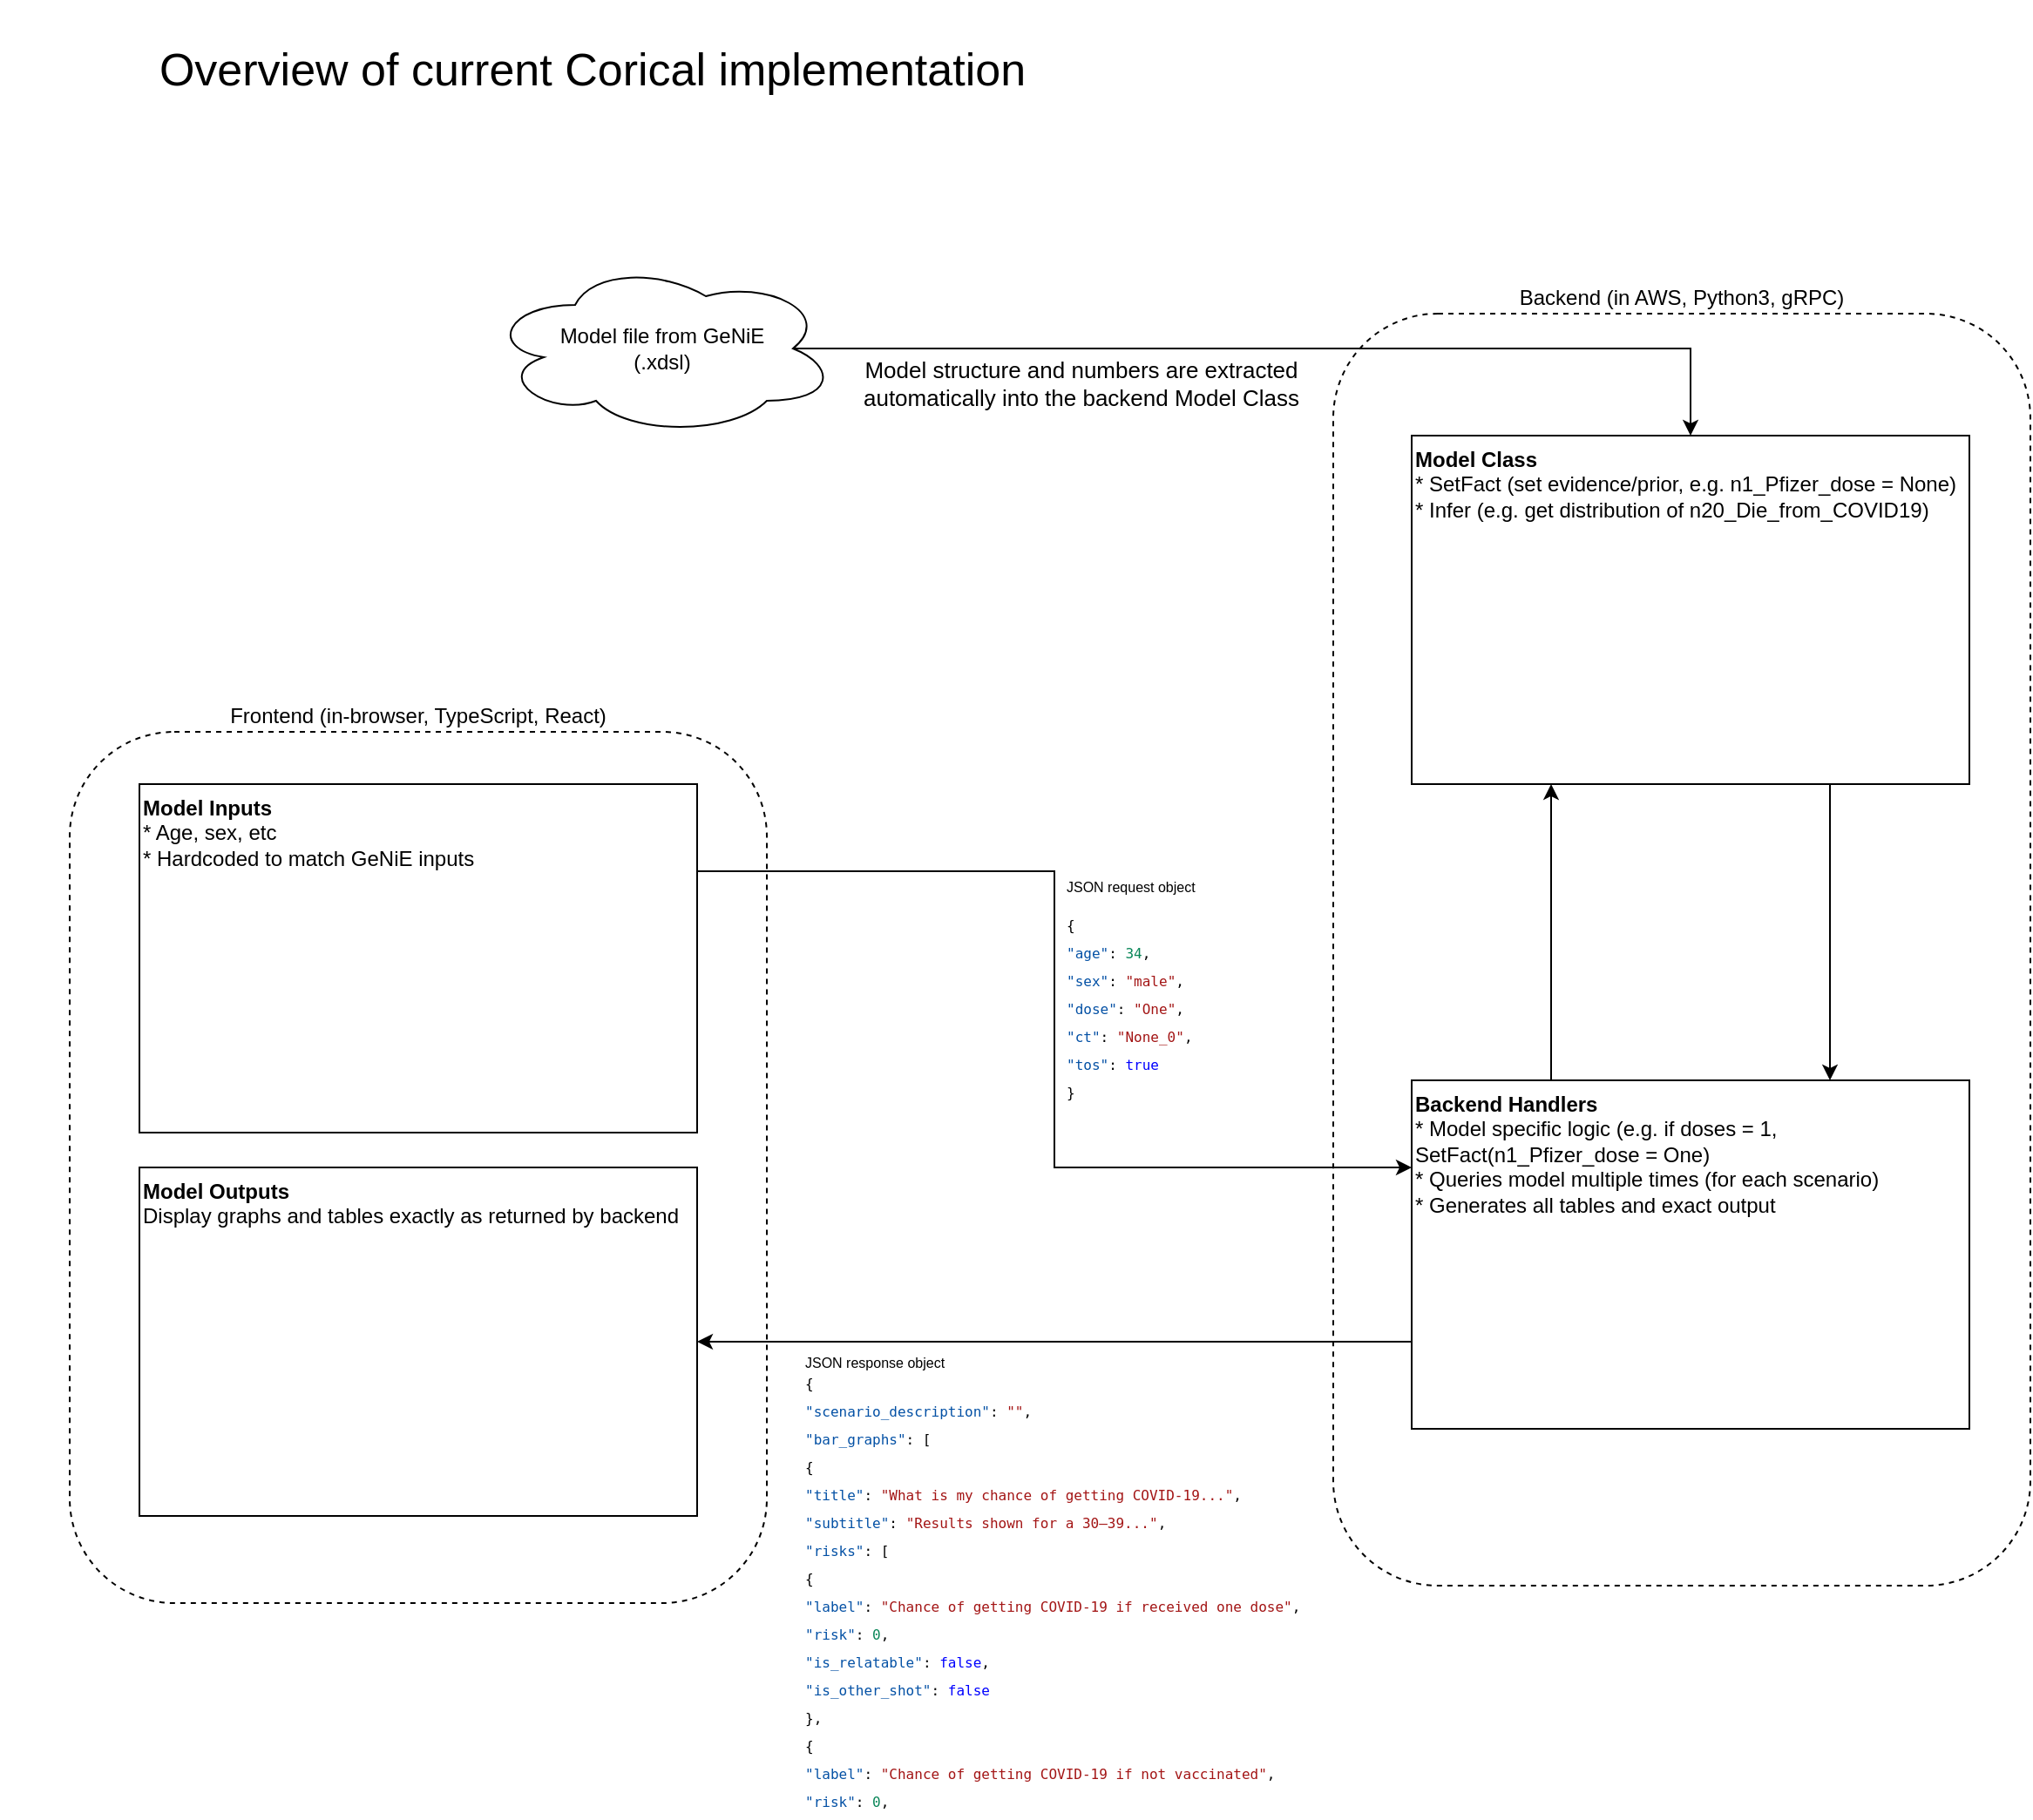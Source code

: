<mxfile version="15.8.8" type="device"><diagram id="34tYfaEGLpc6Hb4Zua4G" name="Page-1"><mxGraphModel dx="2062" dy="1153" grid="1" gridSize="10" guides="1" tooltips="1" connect="1" arrows="1" fold="1" page="1" pageScale="1" pageWidth="850" pageHeight="1100" math="0" shadow="0"><root><mxCell id="0"/><mxCell id="1" parent="0"/><mxCell id="PS0-1BK45JGFsU4FALuf-24" value="Frontend (in-browser, TypeScript, React)" style="rounded=1;whiteSpace=wrap;html=1;labelPosition=center;verticalLabelPosition=top;align=center;verticalAlign=bottom;dashed=1;" vertex="1" parent="1"><mxGeometry x="150" y="540" width="400" height="500" as="geometry"/></mxCell><mxCell id="PS0-1BK45JGFsU4FALuf-21" value="Backend (in AWS, Python3, gRPC)" style="rounded=1;whiteSpace=wrap;html=1;labelPosition=center;verticalLabelPosition=top;align=center;verticalAlign=bottom;dashed=1;" vertex="1" parent="1"><mxGeometry x="875" y="300" width="400" height="730" as="geometry"/></mxCell><mxCell id="PS0-1BK45JGFsU4FALuf-18" style="edgeStyle=orthogonalEdgeStyle;rounded=0;orthogonalLoop=1;jettySize=auto;html=1;exitX=1;exitY=0.25;exitDx=0;exitDy=0;entryX=0;entryY=0.25;entryDx=0;entryDy=0;" edge="1" parent="1" source="PS0-1BK45JGFsU4FALuf-8" target="PS0-1BK45JGFsU4FALuf-9"><mxGeometry relative="1" as="geometry"/></mxCell><mxCell id="PS0-1BK45JGFsU4FALuf-25" value="JSON request object&lt;br style=&quot;font-size: 8px;&quot;&gt;&lt;br style=&quot;font-size: 8px;&quot;&gt;&lt;div style=&quot;color: rgb(0, 0, 0); font-family: &amp;quot;hack&amp;quot;, &amp;quot;droid sans mono&amp;quot;, &amp;quot;monospace&amp;quot;, monospace, &amp;quot;droid sans fallback&amp;quot;, &amp;quot;droid sans mono&amp;quot;, &amp;quot;monospace&amp;quot;, monospace, &amp;quot;droid sans fallback&amp;quot;; font-weight: normal; font-size: 8px; line-height: 16px;&quot;&gt;&lt;div style=&quot;font-size: 8px;&quot;&gt;&lt;span style=&quot;color: rgb(0, 0, 0); font-size: 8px;&quot;&gt;{&lt;/span&gt;&lt;/div&gt;&lt;div style=&quot;font-size: 8px;&quot;&gt;&lt;span style=&quot;color: rgb(0, 0, 0); font-size: 8px;&quot;&gt;  &lt;/span&gt;&lt;span style=&quot;color: rgb(4, 81, 165); font-size: 8px;&quot;&gt;&quot;age&quot;&lt;/span&gt;&lt;span style=&quot;color: rgb(0, 0, 0); font-size: 8px;&quot;&gt;: &lt;/span&gt;&lt;span style=&quot;color: rgb(9, 134, 88); font-size: 8px;&quot;&gt;34&lt;/span&gt;&lt;span style=&quot;color: rgb(0, 0, 0); font-size: 8px;&quot;&gt;,&lt;/span&gt;&lt;/div&gt;&lt;div style=&quot;font-size: 8px;&quot;&gt;&lt;span style=&quot;color: rgb(0, 0, 0); font-size: 8px;&quot;&gt;  &lt;/span&gt;&lt;span style=&quot;color: rgb(4, 81, 165); font-size: 8px;&quot;&gt;&quot;sex&quot;&lt;/span&gt;&lt;span style=&quot;color: rgb(0, 0, 0); font-size: 8px;&quot;&gt;: &lt;/span&gt;&lt;span style=&quot;color: rgb(163, 21, 21); font-size: 8px;&quot;&gt;&quot;male&quot;&lt;/span&gt;&lt;span style=&quot;color: rgb(0, 0, 0); font-size: 8px;&quot;&gt;,&lt;/span&gt;&lt;/div&gt;&lt;div style=&quot;font-size: 8px;&quot;&gt;&lt;span style=&quot;color: rgb(0, 0, 0); font-size: 8px;&quot;&gt;  &lt;/span&gt;&lt;span style=&quot;color: rgb(4, 81, 165); font-size: 8px;&quot;&gt;&quot;dose&quot;&lt;/span&gt;&lt;span style=&quot;color: rgb(0, 0, 0); font-size: 8px;&quot;&gt;: &lt;/span&gt;&lt;span style=&quot;color: rgb(163, 21, 21); font-size: 8px;&quot;&gt;&quot;One&quot;&lt;/span&gt;&lt;span style=&quot;color: rgb(0, 0, 0); font-size: 8px;&quot;&gt;,&lt;/span&gt;&lt;/div&gt;&lt;div style=&quot;font-size: 8px;&quot;&gt;&lt;span style=&quot;color: rgb(0, 0, 0); font-size: 8px;&quot;&gt;  &lt;/span&gt;&lt;span style=&quot;color: rgb(4, 81, 165); font-size: 8px;&quot;&gt;&quot;ct&quot;&lt;/span&gt;&lt;span style=&quot;color: rgb(0, 0, 0); font-size: 8px;&quot;&gt;: &lt;/span&gt;&lt;span style=&quot;color: rgb(163, 21, 21); font-size: 8px;&quot;&gt;&quot;None_0&quot;&lt;/span&gt;&lt;span style=&quot;color: rgb(0, 0, 0); font-size: 8px;&quot;&gt;,&lt;/span&gt;&lt;/div&gt;&lt;div style=&quot;font-size: 8px;&quot;&gt;&lt;span style=&quot;color: rgb(0, 0, 0); font-size: 8px;&quot;&gt;  &lt;/span&gt;&lt;span style=&quot;color: rgb(4, 81, 165); font-size: 8px;&quot;&gt;&quot;tos&quot;&lt;/span&gt;&lt;span style=&quot;color: rgb(0, 0, 0); font-size: 8px;&quot;&gt;: &lt;/span&gt;&lt;span style=&quot;color: rgb(0, 0, 255); font-size: 8px;&quot;&gt;true&lt;/span&gt;&lt;/div&gt;&lt;div style=&quot;font-size: 8px;&quot;&gt;&lt;span style=&quot;color: rgb(0, 0, 0); font-size: 8px;&quot;&gt;}&lt;/span&gt;&lt;/div&gt;&lt;/div&gt;" style="edgeLabel;html=1;align=left;verticalAlign=middle;resizable=0;points=[];labelBackgroundColor=none;fontSize=8;" vertex="1" connectable="0" parent="PS0-1BK45JGFsU4FALuf-18"><mxGeometry x="-0.514" y="2" relative="1" as="geometry"><mxPoint x="69" y="72" as="offset"/></mxGeometry></mxCell><mxCell id="PS0-1BK45JGFsU4FALuf-8" value="&lt;div&gt;&lt;b&gt;Model Inputs&lt;/b&gt;&lt;/div&gt;&lt;div&gt;* Age, sex, etc&lt;/div&gt;&lt;div&gt;* Hardcoded to match GeNiE inputs&lt;br&gt;&lt;/div&gt;" style="rounded=0;whiteSpace=wrap;html=1;align=left;verticalAlign=top;sketch=0;" vertex="1" parent="1"><mxGeometry x="190" y="570" width="320" height="200" as="geometry"/></mxCell><mxCell id="PS0-1BK45JGFsU4FALuf-13" style="edgeStyle=orthogonalEdgeStyle;rounded=0;orthogonalLoop=1;jettySize=auto;html=1;exitX=0.25;exitY=0;exitDx=0;exitDy=0;entryX=0.25;entryY=1;entryDx=0;entryDy=0;" edge="1" parent="1" source="PS0-1BK45JGFsU4FALuf-9" target="PS0-1BK45JGFsU4FALuf-10"><mxGeometry relative="1" as="geometry"/></mxCell><mxCell id="PS0-1BK45JGFsU4FALuf-20" style="edgeStyle=orthogonalEdgeStyle;rounded=0;orthogonalLoop=1;jettySize=auto;html=1;exitX=0;exitY=0.75;exitDx=0;exitDy=0;entryX=1;entryY=0.5;entryDx=0;entryDy=0;" edge="1" parent="1" source="PS0-1BK45JGFsU4FALuf-9" target="PS0-1BK45JGFsU4FALuf-19"><mxGeometry relative="1" as="geometry"/></mxCell><mxCell id="PS0-1BK45JGFsU4FALuf-26" value="&lt;div style=&quot;font-size: 8px;&quot; align=&quot;left&quot;&gt;JSON response object&lt;/div&gt;&lt;div style=&quot;font-size: 8px;&quot; align=&quot;left&quot;&gt;&lt;div style=&quot;color: rgb(0, 0, 0); font-family: &amp;quot;hack&amp;quot;, &amp;quot;droid sans mono&amp;quot;, &amp;quot;monospace&amp;quot;, monospace, &amp;quot;droid sans fallback&amp;quot;, &amp;quot;droid sans mono&amp;quot;, &amp;quot;monospace&amp;quot;, monospace, &amp;quot;droid sans fallback&amp;quot;; font-weight: normal; font-size: 8px; line-height: 16px;&quot;&gt;&lt;div style=&quot;font-size: 8px;&quot;&gt;&lt;span style=&quot;color: rgb(0, 0, 0); font-size: 8px;&quot;&gt;{&lt;/span&gt;&lt;/div&gt;&lt;div style=&quot;font-size: 8px;&quot;&gt;&lt;span style=&quot;color: rgb(0, 0, 0); font-size: 8px;&quot;&gt;  &lt;/span&gt;&lt;span style=&quot;color: rgb(4, 81, 165); font-size: 8px;&quot;&gt;&quot;scenario_description&quot;&lt;/span&gt;&lt;span style=&quot;color: rgb(0, 0, 0); font-size: 8px;&quot;&gt;: &lt;/span&gt;&lt;span style=&quot;color: rgb(163, 21, 21); font-size: 8px;&quot;&gt;&quot;&quot;&lt;/span&gt;&lt;span style=&quot;color: rgb(0, 0, 0); font-size: 8px;&quot;&gt;,&lt;/span&gt;&lt;/div&gt;&lt;div style=&quot;font-size: 8px;&quot;&gt;&lt;span style=&quot;color: rgb(0, 0, 0); font-size: 8px;&quot;&gt;  &lt;/span&gt;&lt;span style=&quot;color: rgb(4, 81, 165); font-size: 8px;&quot;&gt;&quot;bar_graphs&quot;&lt;/span&gt;&lt;span style=&quot;color: rgb(0, 0, 0); font-size: 8px;&quot;&gt;: [&lt;/span&gt;&lt;/div&gt;&lt;div style=&quot;font-size: 8px;&quot;&gt;&lt;span style=&quot;color: rgb(0, 0, 0); font-size: 8px;&quot;&gt;   {&lt;/span&gt;&lt;/div&gt;&lt;div style=&quot;font-size: 8px;&quot;&gt;&lt;span style=&quot;color: rgb(0, 0, 0); font-size: 8px;&quot;&gt;    &lt;/span&gt;&lt;span style=&quot;color: rgb(4, 81, 165); font-size: 8px;&quot;&gt;&quot;title&quot;&lt;/span&gt;&lt;span style=&quot;color: rgb(0, 0, 0); font-size: 8px;&quot;&gt;: &lt;/span&gt;&lt;span style=&quot;color: rgb(163, 21, 21); font-size: 8px;&quot;&gt;&quot;What is my chance of getting COVID-19...&quot;&lt;/span&gt;&lt;span style=&quot;color: rgb(0, 0, 0); font-size: 8px;&quot;&gt;,&lt;/span&gt;&lt;/div&gt;&lt;div style=&quot;font-size: 8px;&quot;&gt;&lt;span style=&quot;color: rgb(0, 0, 0); font-size: 8px;&quot;&gt;    &lt;/span&gt;&lt;span style=&quot;color: rgb(4, 81, 165); font-size: 8px;&quot;&gt;&quot;subtitle&quot;&lt;/span&gt;&lt;span style=&quot;color: rgb(0, 0, 0); font-size: 8px;&quot;&gt;: &lt;/span&gt;&lt;span style=&quot;color: rgb(163, 21, 21); font-size: 8px;&quot;&gt;&quot;Results shown for a 30–39...&quot;&lt;/span&gt;&lt;span style=&quot;color: rgb(0, 0, 0); font-size: 8px;&quot;&gt;,&lt;/span&gt;&lt;/div&gt;&lt;div style=&quot;font-size: 8px;&quot;&gt;&lt;span style=&quot;color: rgb(0, 0, 0); font-size: 8px;&quot;&gt;    &lt;/span&gt;&lt;span style=&quot;color: rgb(4, 81, 165); font-size: 8px;&quot;&gt;&quot;risks&quot;&lt;/span&gt;&lt;span style=&quot;color: rgb(0, 0, 0); font-size: 8px;&quot;&gt;: [&lt;/span&gt;&lt;/div&gt;&lt;div style=&quot;font-size: 8px;&quot;&gt;&lt;span style=&quot;color: rgb(0, 0, 0); font-size: 8px;&quot;&gt;     {&lt;/span&gt;&lt;/div&gt;&lt;div style=&quot;font-size: 8px;&quot;&gt;&lt;span style=&quot;color: rgb(0, 0, 0); font-size: 8px;&quot;&gt;      &lt;/span&gt;&lt;span style=&quot;color: rgb(4, 81, 165); font-size: 8px;&quot;&gt;&quot;label&quot;&lt;/span&gt;&lt;span style=&quot;color: rgb(0, 0, 0); font-size: 8px;&quot;&gt;: &lt;/span&gt;&lt;span style=&quot;color: rgb(163, 21, 21); font-size: 8px;&quot;&gt;&quot;Chance of getting COVID-19 if received one dose&quot;&lt;/span&gt;&lt;span style=&quot;color: rgb(0, 0, 0); font-size: 8px;&quot;&gt;,&lt;/span&gt;&lt;/div&gt;&lt;div style=&quot;font-size: 8px;&quot;&gt;&lt;span style=&quot;color: rgb(0, 0, 0); font-size: 8px;&quot;&gt;      &lt;/span&gt;&lt;span style=&quot;color: rgb(4, 81, 165); font-size: 8px;&quot;&gt;&quot;risk&quot;&lt;/span&gt;&lt;span style=&quot;color: rgb(0, 0, 0); font-size: 8px;&quot;&gt;: &lt;/span&gt;&lt;span style=&quot;color: rgb(9, 134, 88); font-size: 8px;&quot;&gt;0&lt;/span&gt;&lt;span style=&quot;color: rgb(0, 0, 0); font-size: 8px;&quot;&gt;,&lt;/span&gt;&lt;/div&gt;&lt;div style=&quot;font-size: 8px;&quot;&gt;&lt;span style=&quot;color: rgb(0, 0, 0); font-size: 8px;&quot;&gt;      &lt;/span&gt;&lt;span style=&quot;color: rgb(4, 81, 165); font-size: 8px;&quot;&gt;&quot;is_relatable&quot;&lt;/span&gt;&lt;span style=&quot;color: rgb(0, 0, 0); font-size: 8px;&quot;&gt;: &lt;/span&gt;&lt;span style=&quot;color: rgb(0, 0, 255); font-size: 8px;&quot;&gt;false&lt;/span&gt;&lt;span style=&quot;color: rgb(0, 0, 0); font-size: 8px;&quot;&gt;,&lt;/span&gt;&lt;/div&gt;&lt;div style=&quot;font-size: 8px;&quot;&gt;&lt;span style=&quot;color: rgb(0, 0, 0); font-size: 8px;&quot;&gt;      &lt;/span&gt;&lt;span style=&quot;color: rgb(4, 81, 165); font-size: 8px;&quot;&gt;&quot;is_other_shot&quot;&lt;/span&gt;&lt;span style=&quot;color: rgb(0, 0, 0); font-size: 8px;&quot;&gt;: &lt;/span&gt;&lt;span style=&quot;color: rgb(0, 0, 255); font-size: 8px;&quot;&gt;false&lt;/span&gt;&lt;/div&gt;&lt;div style=&quot;font-size: 8px;&quot;&gt;&lt;span style=&quot;color: rgb(0, 0, 0); font-size: 8px;&quot;&gt;     },&lt;/span&gt;&lt;/div&gt;&lt;div style=&quot;font-size: 8px;&quot;&gt;&lt;span style=&quot;color: rgb(0, 0, 0); font-size: 8px;&quot;&gt;     {&lt;/span&gt;&lt;/div&gt;&lt;div style=&quot;font-size: 8px;&quot;&gt;&lt;span style=&quot;color: rgb(0, 0, 0); font-size: 8px;&quot;&gt;      &lt;/span&gt;&lt;span style=&quot;color: rgb(4, 81, 165); font-size: 8px;&quot;&gt;&quot;label&quot;&lt;/span&gt;&lt;span style=&quot;color: rgb(0, 0, 0); font-size: 8px;&quot;&gt;: &lt;/span&gt;&lt;span style=&quot;color: rgb(163, 21, 21); font-size: 8px;&quot;&gt;&quot;Chance of getting COVID-19 if not vaccinated&quot;&lt;/span&gt;&lt;span style=&quot;color: rgb(0, 0, 0); font-size: 8px;&quot;&gt;,&lt;/span&gt;&lt;/div&gt;&lt;div style=&quot;font-size: 8px;&quot;&gt;&lt;span style=&quot;color: rgb(0, 0, 0); font-size: 8px;&quot;&gt;      &lt;/span&gt;&lt;span style=&quot;color: rgb(4, 81, 165); font-size: 8px;&quot;&gt;&quot;risk&quot;&lt;/span&gt;&lt;span style=&quot;color: rgb(0, 0, 0); font-size: 8px;&quot;&gt;: &lt;/span&gt;&lt;span style=&quot;color: rgb(9, 134, 88); font-size: 8px;&quot;&gt;0&lt;/span&gt;&lt;span style=&quot;color: rgb(0, 0, 0); font-size: 8px;&quot;&gt;,&lt;/span&gt;&lt;/div&gt;&lt;/div&gt;&lt;/div&gt;" style="edgeLabel;html=1;align=left;verticalAlign=middle;resizable=0;points=[];labelBackgroundColor=none;fontSize=8;" vertex="1" connectable="0" parent="PS0-1BK45JGFsU4FALuf-20"><mxGeometry x="0.366" y="2" relative="1" as="geometry"><mxPoint x="-70" y="138" as="offset"/></mxGeometry></mxCell><mxCell id="PS0-1BK45JGFsU4FALuf-9" value="&lt;div&gt;&lt;b&gt;Backend Handlers&lt;/b&gt;&lt;/div&gt;&lt;div&gt;* Model specific logic (e.g. if doses = 1, SetFact(n1_Pfizer_dose = One)&lt;/div&gt;&lt;div&gt;* Queries model multiple times (for each scenario)&lt;/div&gt;&lt;div&gt;* Generates all tables and exact output&lt;br&gt;&lt;/div&gt;" style="rounded=0;whiteSpace=wrap;html=1;align=left;verticalAlign=top;" vertex="1" parent="1"><mxGeometry x="920" y="740" width="320" height="200" as="geometry"/></mxCell><mxCell id="PS0-1BK45JGFsU4FALuf-14" style="edgeStyle=orthogonalEdgeStyle;rounded=0;orthogonalLoop=1;jettySize=auto;html=1;exitX=0.75;exitY=1;exitDx=0;exitDy=0;entryX=0.75;entryY=0;entryDx=0;entryDy=0;" edge="1" parent="1" source="PS0-1BK45JGFsU4FALuf-10" target="PS0-1BK45JGFsU4FALuf-9"><mxGeometry relative="1" as="geometry"/></mxCell><mxCell id="PS0-1BK45JGFsU4FALuf-10" value="&lt;div&gt;&lt;b&gt;Model Class&lt;/b&gt;&lt;/div&gt;&lt;div&gt;* SetFact (set evidence/prior, e.g. n1_Pfizer_dose = None)&lt;/div&gt;&lt;div&gt;* Infer (e.g. get distribution of n20_Die_from_COVID19)&lt;br&gt;&lt;/div&gt;" style="rounded=0;whiteSpace=wrap;html=1;align=left;verticalAlign=top;" vertex="1" parent="1"><mxGeometry x="920" y="370" width="320" height="200" as="geometry"/></mxCell><mxCell id="PS0-1BK45JGFsU4FALuf-23" style="edgeStyle=orthogonalEdgeStyle;rounded=0;orthogonalLoop=1;jettySize=auto;html=1;exitX=0.875;exitY=0.5;exitDx=0;exitDy=0;exitPerimeter=0;entryX=0.5;entryY=0;entryDx=0;entryDy=0;" edge="1" parent="1" source="PS0-1BK45JGFsU4FALuf-11" target="PS0-1BK45JGFsU4FALuf-10"><mxGeometry relative="1" as="geometry"/></mxCell><mxCell id="PS0-1BK45JGFsU4FALuf-27" value="&lt;font style=&quot;font-size: 13px;&quot;&gt;Model structure and numbers are extracted&lt;br style=&quot;font-size: 13px;&quot;&gt;automatically into the backend Model Class&lt;br style=&quot;font-size: 13px;&quot;&gt;&lt;/font&gt;" style="edgeLabel;html=1;align=center;verticalAlign=middle;resizable=0;points=[];fontSize=13;labelBackgroundColor=none;" vertex="1" connectable="0" parent="PS0-1BK45JGFsU4FALuf-23"><mxGeometry x="-0.327" y="-1" relative="1" as="geometry"><mxPoint x="-25" y="19" as="offset"/></mxGeometry></mxCell><mxCell id="PS0-1BK45JGFsU4FALuf-11" value="&lt;div&gt;Model file from GeNiE&lt;/div&gt;&lt;div&gt;(.xdsl)&lt;br&gt;&lt;/div&gt;" style="ellipse;shape=cloud;whiteSpace=wrap;html=1;" vertex="1" parent="1"><mxGeometry x="390" y="270" width="200" height="100" as="geometry"/></mxCell><mxCell id="PS0-1BK45JGFsU4FALuf-19" value="&lt;div&gt;&lt;b&gt;Model Outputs&lt;/b&gt;&lt;br&gt;&lt;/div&gt;&lt;div&gt;Display graphs and tables exactly as returned by backend&lt;/div&gt;" style="rounded=0;whiteSpace=wrap;html=1;align=left;verticalAlign=top;" vertex="1" parent="1"><mxGeometry x="190" y="790" width="320" height="200" as="geometry"/></mxCell><mxCell id="PS0-1BK45JGFsU4FALuf-28" value="&lt;font style=&quot;font-size: 26px&quot;&gt;Overview of current Corical implementation&lt;br&gt;&lt;/font&gt;" style="text;html=1;strokeColor=none;fillColor=none;align=center;verticalAlign=middle;whiteSpace=wrap;rounded=0;dashed=1;labelBackgroundColor=none;sketch=0;fontSize=13;" vertex="1" parent="1"><mxGeometry x="110" y="120" width="680" height="80" as="geometry"/></mxCell></root></mxGraphModel></diagram></mxfile>